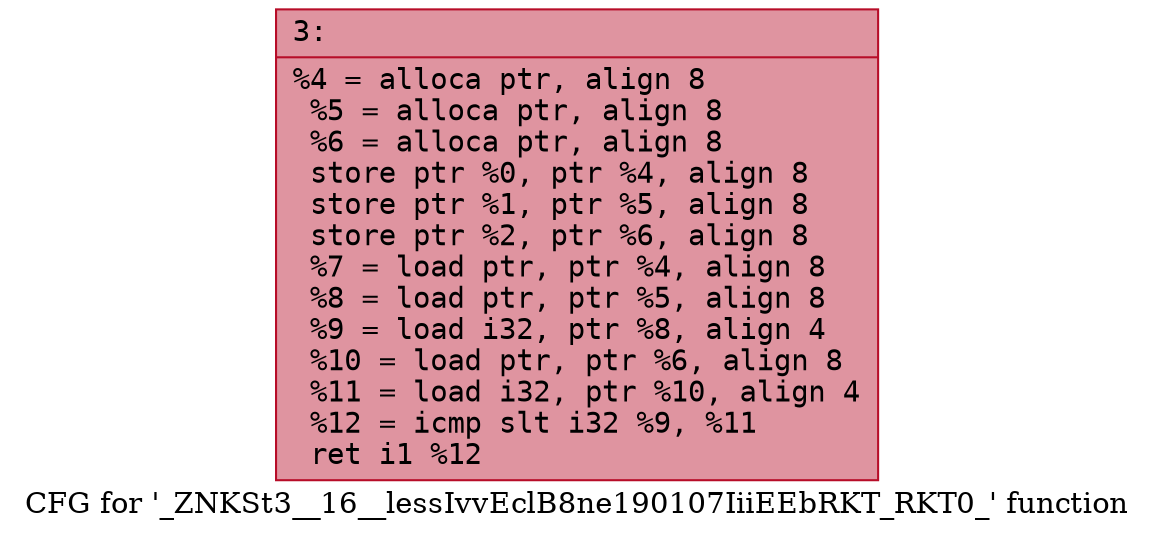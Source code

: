 digraph "CFG for '_ZNKSt3__16__lessIvvEclB8ne190107IiiEEbRKT_RKT0_' function" {
	label="CFG for '_ZNKSt3__16__lessIvvEclB8ne190107IiiEEbRKT_RKT0_' function";

	Node0x600000d3f6b0 [shape=record,color="#b70d28ff", style=filled, fillcolor="#b70d2870" fontname="Courier",label="{3:\l|  %4 = alloca ptr, align 8\l  %5 = alloca ptr, align 8\l  %6 = alloca ptr, align 8\l  store ptr %0, ptr %4, align 8\l  store ptr %1, ptr %5, align 8\l  store ptr %2, ptr %6, align 8\l  %7 = load ptr, ptr %4, align 8\l  %8 = load ptr, ptr %5, align 8\l  %9 = load i32, ptr %8, align 4\l  %10 = load ptr, ptr %6, align 8\l  %11 = load i32, ptr %10, align 4\l  %12 = icmp slt i32 %9, %11\l  ret i1 %12\l}"];
}
